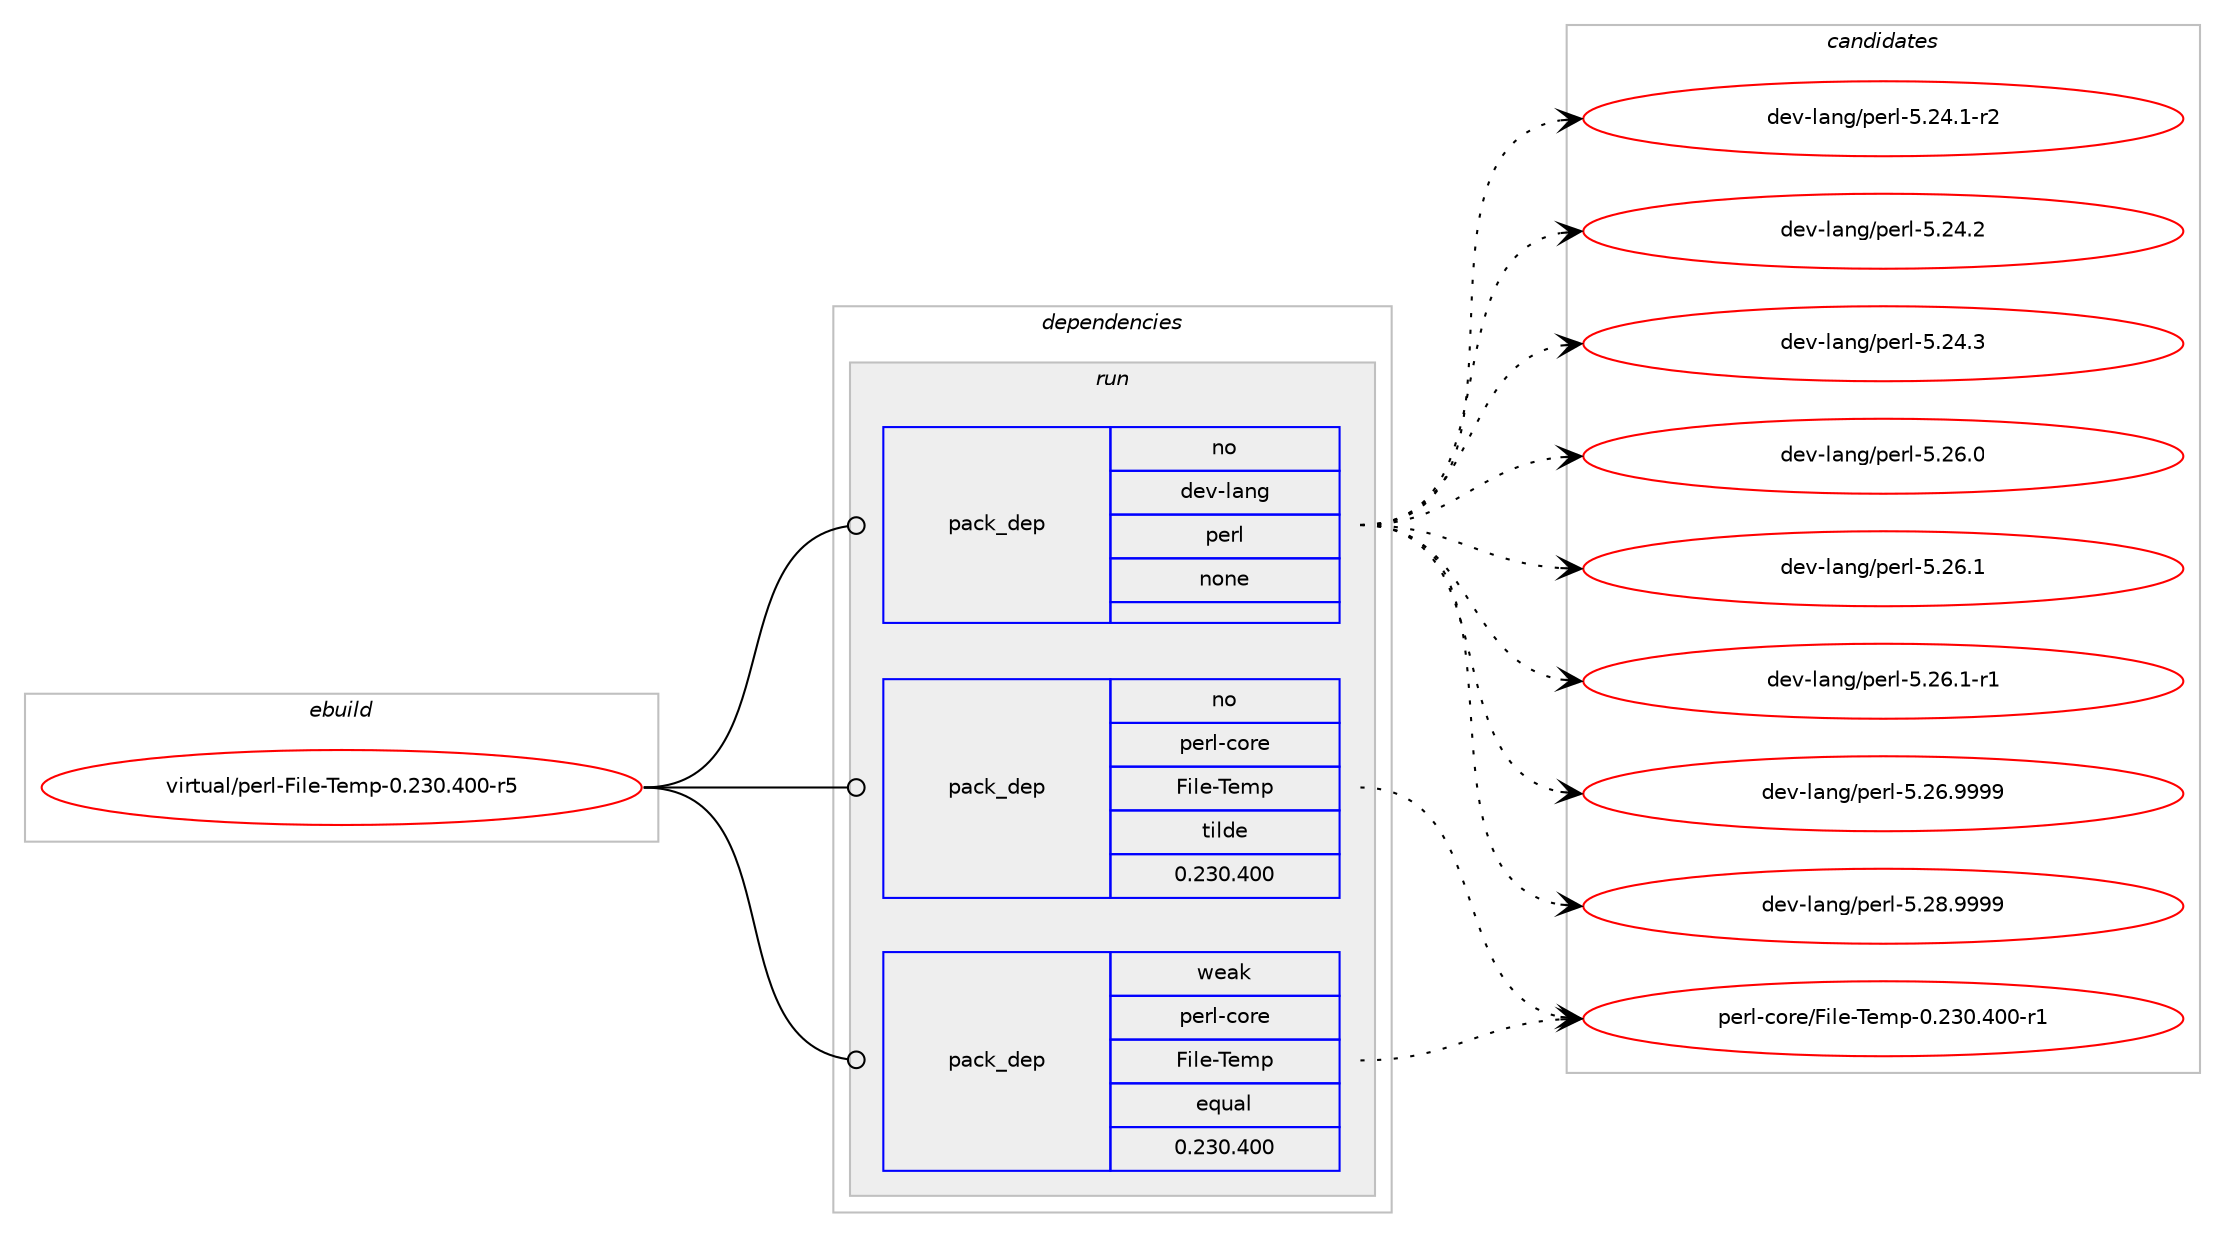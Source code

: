 digraph prolog {

# *************
# Graph options
# *************

newrank=true;
concentrate=true;
compound=true;
graph [rankdir=LR,fontname=Helvetica,fontsize=10,ranksep=1.5];#, ranksep=2.5, nodesep=0.2];
edge  [arrowhead=vee];
node  [fontname=Helvetica,fontsize=10];

# **********
# The ebuild
# **********

subgraph cluster_leftcol {
color=gray;
rank=same;
label=<<i>ebuild</i>>;
id [label="virtual/perl-File-Temp-0.230.400-r5", color=red, width=4, href="../virtual/perl-File-Temp-0.230.400-r5.svg"];
}

# ****************
# The dependencies
# ****************

subgraph cluster_midcol {
color=gray;
label=<<i>dependencies</i>>;
subgraph cluster_compile {
fillcolor="#eeeeee";
style=filled;
label=<<i>compile</i>>;
}
subgraph cluster_compileandrun {
fillcolor="#eeeeee";
style=filled;
label=<<i>compile and run</i>>;
}
subgraph cluster_run {
fillcolor="#eeeeee";
style=filled;
label=<<i>run</i>>;
subgraph pack370280 {
dependency498172 [label=<<TABLE BORDER="0" CELLBORDER="1" CELLSPACING="0" CELLPADDING="4" WIDTH="220"><TR><TD ROWSPAN="6" CELLPADDING="30">pack_dep</TD></TR><TR><TD WIDTH="110">no</TD></TR><TR><TD>dev-lang</TD></TR><TR><TD>perl</TD></TR><TR><TD>none</TD></TR><TR><TD></TD></TR></TABLE>>, shape=none, color=blue];
}
id:e -> dependency498172:w [weight=20,style="solid",arrowhead="odot"];
subgraph pack370281 {
dependency498173 [label=<<TABLE BORDER="0" CELLBORDER="1" CELLSPACING="0" CELLPADDING="4" WIDTH="220"><TR><TD ROWSPAN="6" CELLPADDING="30">pack_dep</TD></TR><TR><TD WIDTH="110">no</TD></TR><TR><TD>perl-core</TD></TR><TR><TD>File-Temp</TD></TR><TR><TD>tilde</TD></TR><TR><TD>0.230.400</TD></TR></TABLE>>, shape=none, color=blue];
}
id:e -> dependency498173:w [weight=20,style="solid",arrowhead="odot"];
subgraph pack370282 {
dependency498174 [label=<<TABLE BORDER="0" CELLBORDER="1" CELLSPACING="0" CELLPADDING="4" WIDTH="220"><TR><TD ROWSPAN="6" CELLPADDING="30">pack_dep</TD></TR><TR><TD WIDTH="110">weak</TD></TR><TR><TD>perl-core</TD></TR><TR><TD>File-Temp</TD></TR><TR><TD>equal</TD></TR><TR><TD>0.230.400</TD></TR></TABLE>>, shape=none, color=blue];
}
id:e -> dependency498174:w [weight=20,style="solid",arrowhead="odot"];
}
}

# **************
# The candidates
# **************

subgraph cluster_choices {
rank=same;
color=gray;
label=<<i>candidates</i>>;

subgraph choice370280 {
color=black;
nodesep=1;
choice100101118451089711010347112101114108455346505246494511450 [label="dev-lang/perl-5.24.1-r2", color=red, width=4,href="../dev-lang/perl-5.24.1-r2.svg"];
choice10010111845108971101034711210111410845534650524650 [label="dev-lang/perl-5.24.2", color=red, width=4,href="../dev-lang/perl-5.24.2.svg"];
choice10010111845108971101034711210111410845534650524651 [label="dev-lang/perl-5.24.3", color=red, width=4,href="../dev-lang/perl-5.24.3.svg"];
choice10010111845108971101034711210111410845534650544648 [label="dev-lang/perl-5.26.0", color=red, width=4,href="../dev-lang/perl-5.26.0.svg"];
choice10010111845108971101034711210111410845534650544649 [label="dev-lang/perl-5.26.1", color=red, width=4,href="../dev-lang/perl-5.26.1.svg"];
choice100101118451089711010347112101114108455346505446494511449 [label="dev-lang/perl-5.26.1-r1", color=red, width=4,href="../dev-lang/perl-5.26.1-r1.svg"];
choice10010111845108971101034711210111410845534650544657575757 [label="dev-lang/perl-5.26.9999", color=red, width=4,href="../dev-lang/perl-5.26.9999.svg"];
choice10010111845108971101034711210111410845534650564657575757 [label="dev-lang/perl-5.28.9999", color=red, width=4,href="../dev-lang/perl-5.28.9999.svg"];
dependency498172:e -> choice100101118451089711010347112101114108455346505246494511450:w [style=dotted,weight="100"];
dependency498172:e -> choice10010111845108971101034711210111410845534650524650:w [style=dotted,weight="100"];
dependency498172:e -> choice10010111845108971101034711210111410845534650524651:w [style=dotted,weight="100"];
dependency498172:e -> choice10010111845108971101034711210111410845534650544648:w [style=dotted,weight="100"];
dependency498172:e -> choice10010111845108971101034711210111410845534650544649:w [style=dotted,weight="100"];
dependency498172:e -> choice100101118451089711010347112101114108455346505446494511449:w [style=dotted,weight="100"];
dependency498172:e -> choice10010111845108971101034711210111410845534650544657575757:w [style=dotted,weight="100"];
dependency498172:e -> choice10010111845108971101034711210111410845534650564657575757:w [style=dotted,weight="100"];
}
subgraph choice370281 {
color=black;
nodesep=1;
choice112101114108459911111410147701051081014584101109112454846505148465248484511449 [label="perl-core/File-Temp-0.230.400-r1", color=red, width=4,href="../perl-core/File-Temp-0.230.400-r1.svg"];
dependency498173:e -> choice112101114108459911111410147701051081014584101109112454846505148465248484511449:w [style=dotted,weight="100"];
}
subgraph choice370282 {
color=black;
nodesep=1;
choice112101114108459911111410147701051081014584101109112454846505148465248484511449 [label="perl-core/File-Temp-0.230.400-r1", color=red, width=4,href="../perl-core/File-Temp-0.230.400-r1.svg"];
dependency498174:e -> choice112101114108459911111410147701051081014584101109112454846505148465248484511449:w [style=dotted,weight="100"];
}
}

}
